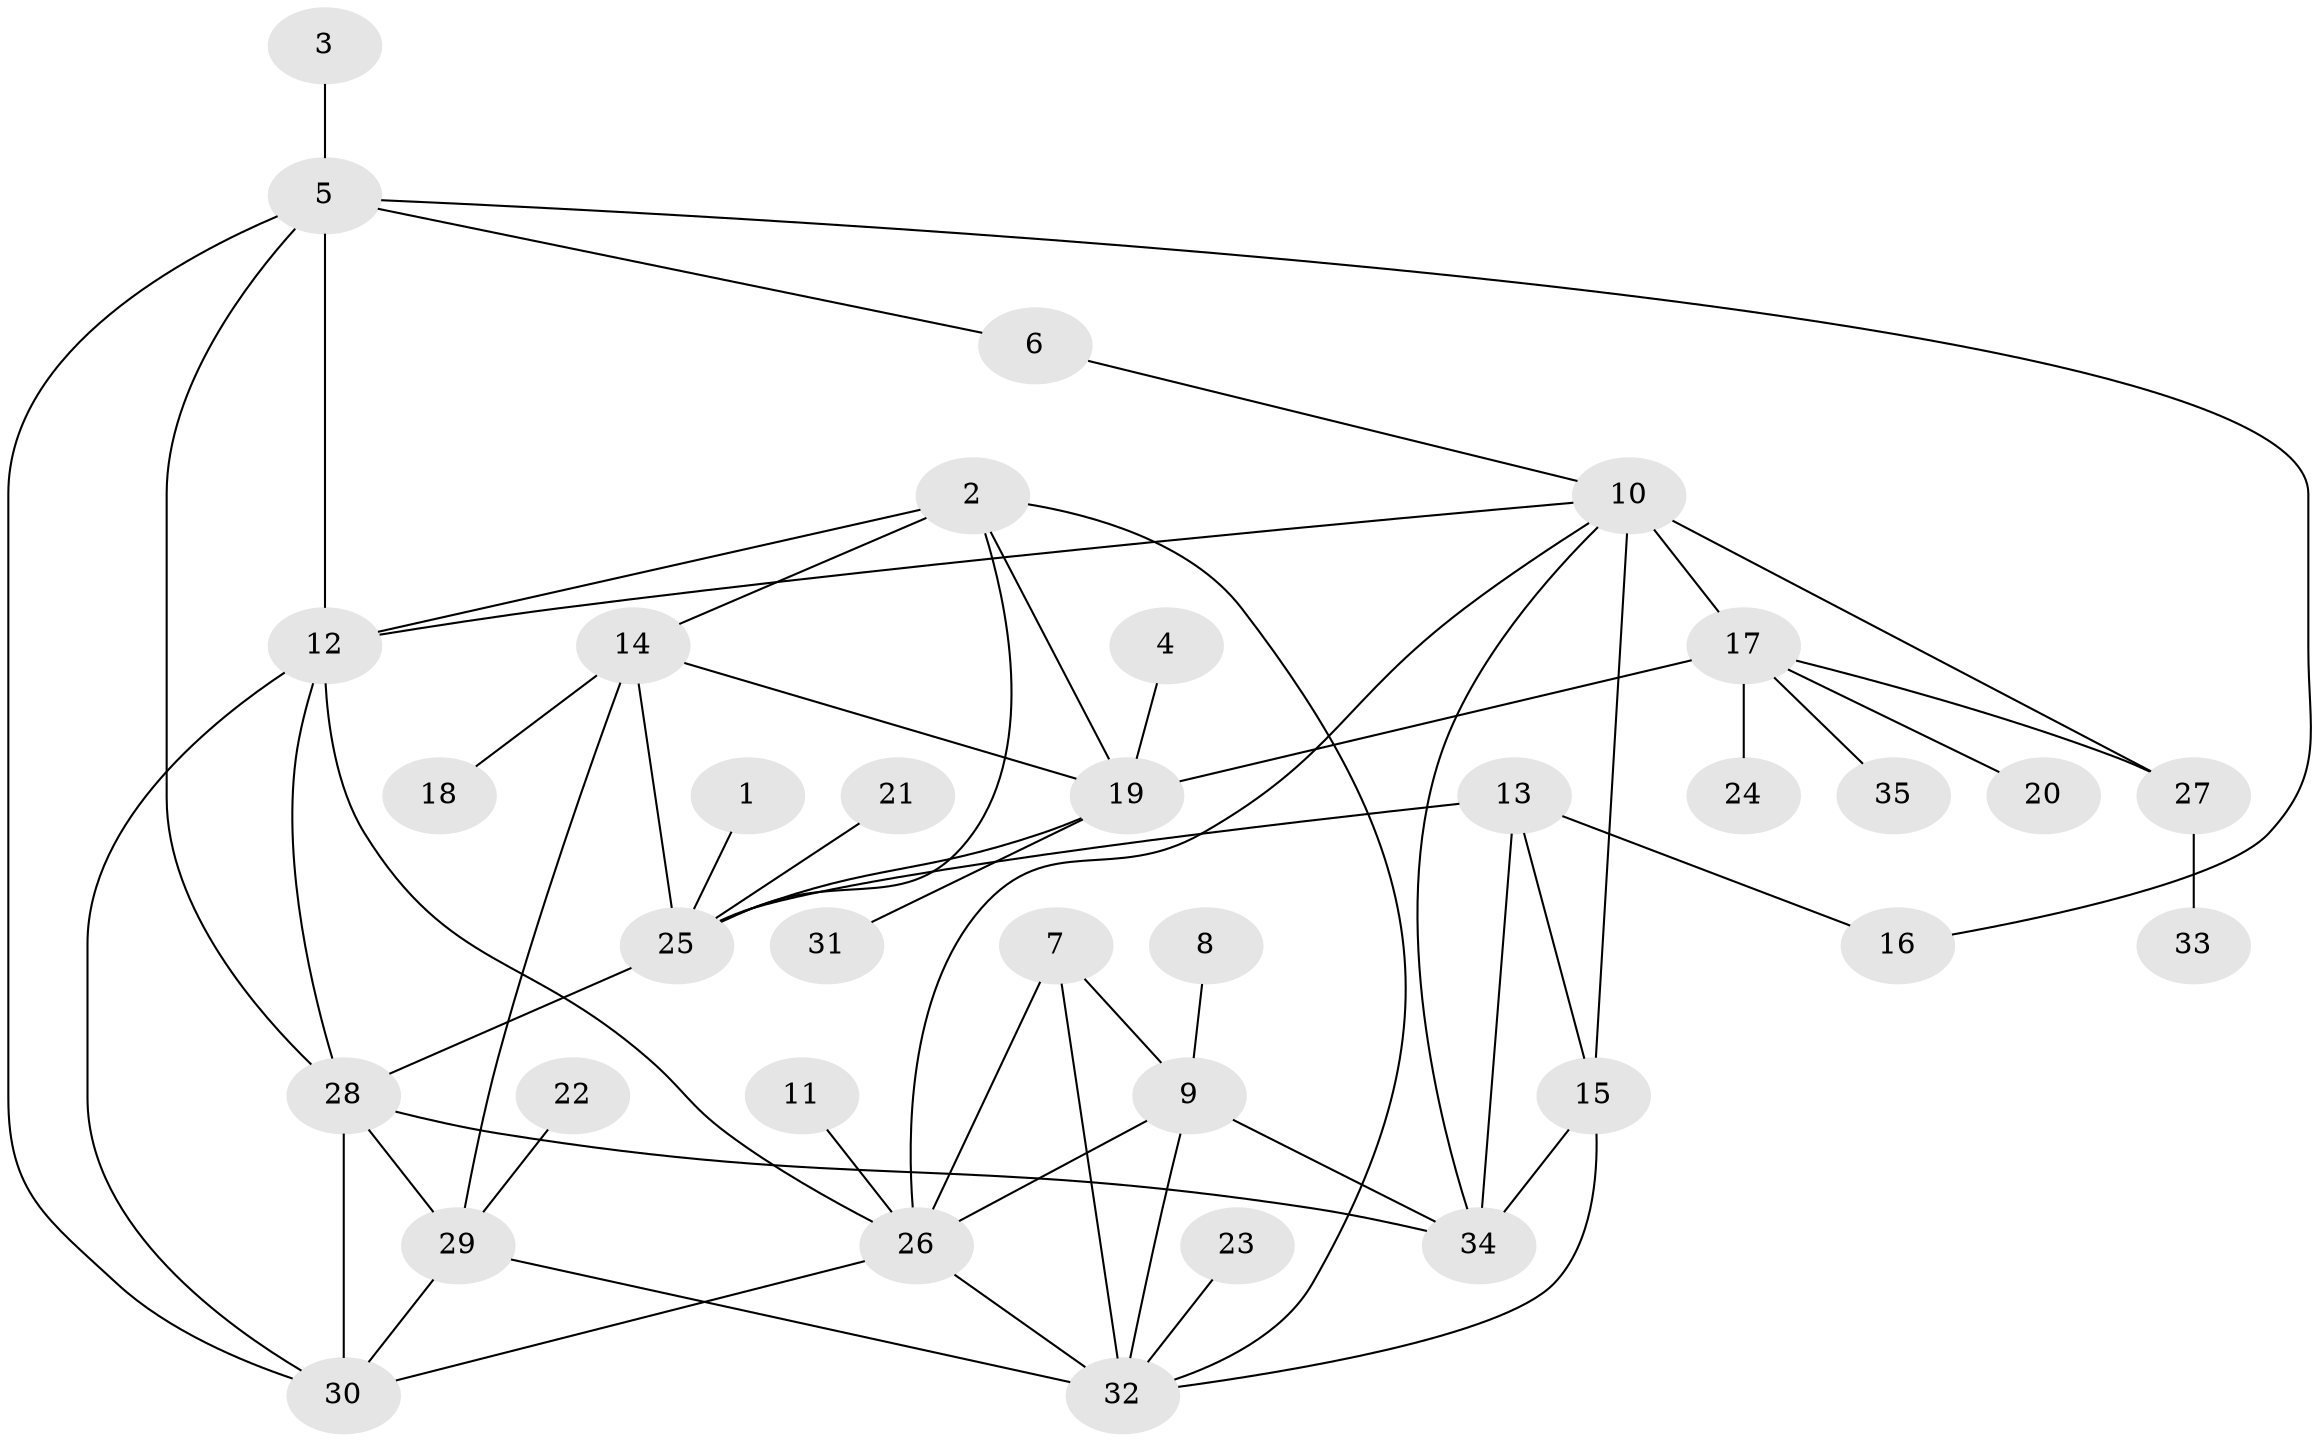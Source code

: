 // original degree distribution, {7: 0.09876543209876543, 5: 0.024691358024691357, 9: 0.037037037037037035, 8: 0.024691358024691357, 6: 0.04938271604938271, 4: 0.024691358024691357, 2: 0.16049382716049382, 1: 0.5432098765432098, 3: 0.037037037037037035}
// Generated by graph-tools (version 1.1) at 2025/37/03/04/25 23:37:41]
// undirected, 35 vertices, 60 edges
graph export_dot {
  node [color=gray90,style=filled];
  1;
  2;
  3;
  4;
  5;
  6;
  7;
  8;
  9;
  10;
  11;
  12;
  13;
  14;
  15;
  16;
  17;
  18;
  19;
  20;
  21;
  22;
  23;
  24;
  25;
  26;
  27;
  28;
  29;
  30;
  31;
  32;
  33;
  34;
  35;
  1 -- 25 [weight=1.0];
  2 -- 12 [weight=1.0];
  2 -- 14 [weight=1.0];
  2 -- 19 [weight=1.0];
  2 -- 25 [weight=1.0];
  2 -- 32 [weight=1.0];
  3 -- 5 [weight=1.0];
  4 -- 19 [weight=1.0];
  5 -- 6 [weight=1.0];
  5 -- 12 [weight=1.0];
  5 -- 16 [weight=1.0];
  5 -- 28 [weight=1.0];
  5 -- 30 [weight=1.0];
  6 -- 10 [weight=1.0];
  7 -- 9 [weight=1.0];
  7 -- 26 [weight=1.0];
  7 -- 32 [weight=1.0];
  8 -- 9 [weight=1.0];
  9 -- 26 [weight=1.0];
  9 -- 32 [weight=1.0];
  9 -- 34 [weight=1.0];
  10 -- 12 [weight=1.0];
  10 -- 15 [weight=1.0];
  10 -- 17 [weight=2.0];
  10 -- 26 [weight=1.0];
  10 -- 27 [weight=2.0];
  10 -- 34 [weight=1.0];
  11 -- 26 [weight=1.0];
  12 -- 26 [weight=1.0];
  12 -- 28 [weight=1.0];
  12 -- 30 [weight=1.0];
  13 -- 15 [weight=1.0];
  13 -- 16 [weight=1.0];
  13 -- 25 [weight=1.0];
  13 -- 34 [weight=2.0];
  14 -- 18 [weight=1.0];
  14 -- 19 [weight=1.0];
  14 -- 25 [weight=1.0];
  14 -- 29 [weight=1.0];
  15 -- 32 [weight=1.0];
  15 -- 34 [weight=2.0];
  17 -- 19 [weight=1.0];
  17 -- 20 [weight=1.0];
  17 -- 24 [weight=1.0];
  17 -- 27 [weight=1.0];
  17 -- 35 [weight=1.0];
  19 -- 25 [weight=1.0];
  19 -- 31 [weight=1.0];
  21 -- 25 [weight=1.0];
  22 -- 29 [weight=1.0];
  23 -- 32 [weight=1.0];
  25 -- 28 [weight=1.0];
  26 -- 30 [weight=1.0];
  26 -- 32 [weight=1.0];
  27 -- 33 [weight=1.0];
  28 -- 29 [weight=1.0];
  28 -- 30 [weight=1.0];
  28 -- 34 [weight=1.0];
  29 -- 30 [weight=1.0];
  29 -- 32 [weight=1.0];
}
